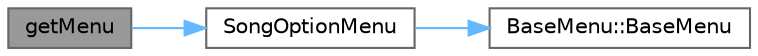 digraph "getMenu"
{
 // LATEX_PDF_SIZE
  bgcolor="transparent";
  edge [fontname=Helvetica,fontsize=10,labelfontname=Helvetica,labelfontsize=10];
  node [fontname=Helvetica,fontsize=10,shape=box,height=0.2,width=0.4];
  rankdir="LR";
  Node1 [id="Node000001",label="getMenu",height=0.2,width=0.4,color="gray40", fillcolor="grey60", style="filled", fontcolor="black",tooltip="获取当前菜单对象"];
  Node1 -> Node2 [id="edge1_Node000001_Node000002",color="steelblue1",style="solid",tooltip=" "];
  Node2 [id="Node000002",label="SongOptionMenu",height=0.2,width=0.4,color="grey40", fillcolor="white", style="filled",URL="$class_song_option_menu.html#a72e72c082ed3d5e535fafdcadefa4213",tooltip="构造函数，初始化歌曲操作选项菜单"];
  Node2 -> Node3 [id="edge2_Node000002_Node000003",color="steelblue1",style="solid",tooltip=" "];
  Node3 [id="Node000003",label="BaseMenu::BaseMenu",height=0.2,width=0.4,color="grey40", fillcolor="white", style="filled",URL="$class_base_menu.html#a3a0d91e21b7d2540477767ff01fbb6d2",tooltip="构造函数，初始化菜单基类"];
}
